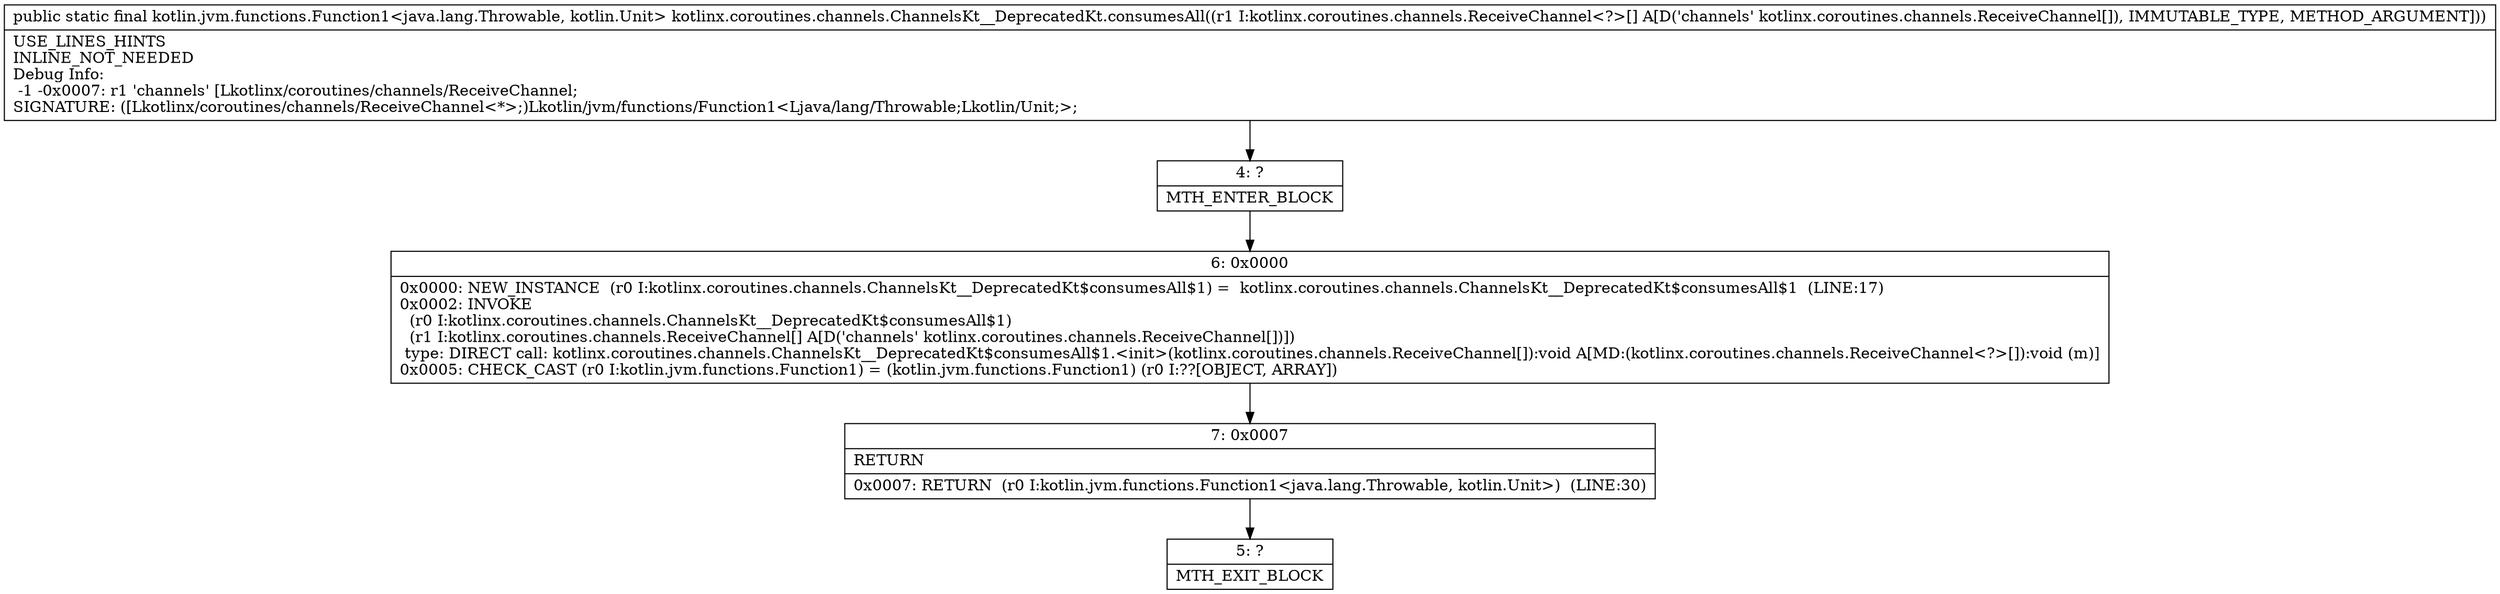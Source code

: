 digraph "CFG forkotlinx.coroutines.channels.ChannelsKt__DeprecatedKt.consumesAll([Lkotlinx\/coroutines\/channels\/ReceiveChannel;)Lkotlin\/jvm\/functions\/Function1;" {
Node_4 [shape=record,label="{4\:\ ?|MTH_ENTER_BLOCK\l}"];
Node_6 [shape=record,label="{6\:\ 0x0000|0x0000: NEW_INSTANCE  (r0 I:kotlinx.coroutines.channels.ChannelsKt__DeprecatedKt$consumesAll$1) =  kotlinx.coroutines.channels.ChannelsKt__DeprecatedKt$consumesAll$1  (LINE:17)\l0x0002: INVOKE  \l  (r0 I:kotlinx.coroutines.channels.ChannelsKt__DeprecatedKt$consumesAll$1)\l  (r1 I:kotlinx.coroutines.channels.ReceiveChannel[] A[D('channels' kotlinx.coroutines.channels.ReceiveChannel[])])\l type: DIRECT call: kotlinx.coroutines.channels.ChannelsKt__DeprecatedKt$consumesAll$1.\<init\>(kotlinx.coroutines.channels.ReceiveChannel[]):void A[MD:(kotlinx.coroutines.channels.ReceiveChannel\<?\>[]):void (m)]\l0x0005: CHECK_CAST (r0 I:kotlin.jvm.functions.Function1) = (kotlin.jvm.functions.Function1) (r0 I:??[OBJECT, ARRAY]) \l}"];
Node_7 [shape=record,label="{7\:\ 0x0007|RETURN\l|0x0007: RETURN  (r0 I:kotlin.jvm.functions.Function1\<java.lang.Throwable, kotlin.Unit\>)  (LINE:30)\l}"];
Node_5 [shape=record,label="{5\:\ ?|MTH_EXIT_BLOCK\l}"];
MethodNode[shape=record,label="{public static final kotlin.jvm.functions.Function1\<java.lang.Throwable, kotlin.Unit\> kotlinx.coroutines.channels.ChannelsKt__DeprecatedKt.consumesAll((r1 I:kotlinx.coroutines.channels.ReceiveChannel\<?\>[] A[D('channels' kotlinx.coroutines.channels.ReceiveChannel[]), IMMUTABLE_TYPE, METHOD_ARGUMENT]))  | USE_LINES_HINTS\lINLINE_NOT_NEEDED\lDebug Info:\l  \-1 \-0x0007: r1 'channels' [Lkotlinx\/coroutines\/channels\/ReceiveChannel;\lSIGNATURE: ([Lkotlinx\/coroutines\/channels\/ReceiveChannel\<*\>;)Lkotlin\/jvm\/functions\/Function1\<Ljava\/lang\/Throwable;Lkotlin\/Unit;\>;\l}"];
MethodNode -> Node_4;Node_4 -> Node_6;
Node_6 -> Node_7;
Node_7 -> Node_5;
}

